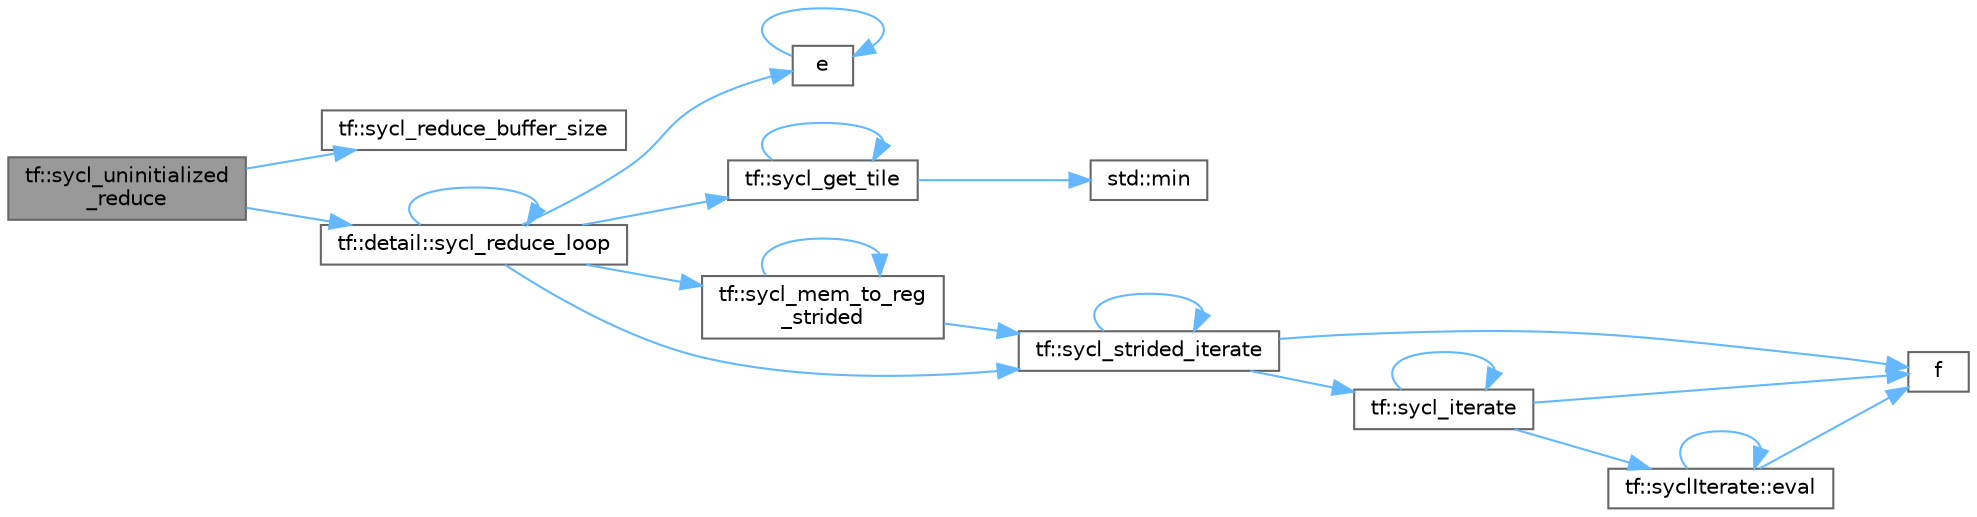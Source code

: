 digraph "tf::sycl_uninitialized_reduce"
{
 // LATEX_PDF_SIZE
  bgcolor="transparent";
  edge [fontname=Helvetica,fontsize=10,labelfontname=Helvetica,labelfontsize=10];
  node [fontname=Helvetica,fontsize=10,shape=box,height=0.2,width=0.4];
  rankdir="LR";
  Node1 [id="Node000001",label="tf::sycl_uninitialized\l_reduce",height=0.2,width=0.4,color="gray40", fillcolor="grey60", style="filled", fontcolor="black",tooltip="performs parallel reduction over a range of items without an initial value"];
  Node1 -> Node2 [id="edge1_Node000001_Node000002",color="steelblue1",style="solid",tooltip=" "];
  Node2 [id="Node000002",label="tf::sycl_reduce_buffer_size",height=0.2,width=0.4,color="grey40", fillcolor="white", style="filled",URL="$namespacetf.html#a7d5979bf44616a9019e700556aa396ba",tooltip="queries the buffer size in bytes needed to call reduce kernels"];
  Node1 -> Node3 [id="edge2_Node000001_Node000003",color="steelblue1",style="solid",tooltip=" "];
  Node3 [id="Node000003",label="tf::detail::sycl_reduce_loop",height=0.2,width=0.4,color="grey40", fillcolor="white", style="filled",URL="$namespacetf_1_1detail.html#a4aef16c380f421cd83509ed535a51add",tooltip=" "];
  Node3 -> Node4 [id="edge3_Node000003_Node000004",color="steelblue1",style="solid",tooltip=" "];
  Node4 [id="Node000004",label="e",height=0.2,width=0.4,color="grey40", fillcolor="white", style="filled",URL="$_cwise__array__power__array_8cpp.html#a9cb86ff854760bf91a154f2724a9101d",tooltip=" "];
  Node4 -> Node4 [id="edge4_Node000004_Node000004",color="steelblue1",style="solid",tooltip=" "];
  Node3 -> Node5 [id="edge5_Node000003_Node000005",color="steelblue1",style="solid",tooltip=" "];
  Node5 [id="Node000005",label="tf::sycl_get_tile",height=0.2,width=0.4,color="grey40", fillcolor="white", style="filled",URL="$namespacetf.html#afbe5a82a36acd5287b862e70be9f2f71",tooltip=" "];
  Node5 -> Node6 [id="edge6_Node000005_Node000006",color="steelblue1",style="solid",tooltip=" "];
  Node6 [id="Node000006",label="std::min",height=0.2,width=0.4,color="grey40", fillcolor="white", style="filled",URL="$namespacestd.html#ac7b9885417769949d76890454b6d072e",tooltip=" "];
  Node5 -> Node5 [id="edge7_Node000005_Node000005",color="steelblue1",style="solid",tooltip=" "];
  Node3 -> Node7 [id="edge8_Node000003_Node000007",color="steelblue1",style="solid",tooltip=" "];
  Node7 [id="Node000007",label="tf::sycl_mem_to_reg\l_strided",height=0.2,width=0.4,color="grey40", fillcolor="white", style="filled",URL="$namespacetf.html#a9eabeb17a88edba235467d197c6a5cd5",tooltip=" "];
  Node7 -> Node7 [id="edge9_Node000007_Node000007",color="steelblue1",style="solid",tooltip=" "];
  Node7 -> Node8 [id="edge10_Node000007_Node000008",color="steelblue1",style="solid",tooltip=" "];
  Node8 [id="Node000008",label="tf::sycl_strided_iterate",height=0.2,width=0.4,color="grey40", fillcolor="white", style="filled",URL="$namespacetf.html#a73c9e33667bd896e8faf6a0c9fb0ccf6",tooltip=" "];
  Node8 -> Node9 [id="edge11_Node000008_Node000009",color="steelblue1",style="solid",tooltip=" "];
  Node9 [id="Node000009",label="f",height=0.2,width=0.4,color="grey40", fillcolor="white", style="filled",URL="$cxx11__tensor__map_8cpp.html#a7f507fea02198f6cb81c86640c7b1a4e",tooltip=" "];
  Node8 -> Node10 [id="edge12_Node000008_Node000010",color="steelblue1",style="solid",tooltip=" "];
  Node10 [id="Node000010",label="tf::sycl_iterate",height=0.2,width=0.4,color="grey40", fillcolor="white", style="filled",URL="$namespacetf.html#a15d116b0d477916b4d21d13f917b639b",tooltip=" "];
  Node10 -> Node11 [id="edge13_Node000010_Node000011",color="steelblue1",style="solid",tooltip=" "];
  Node11 [id="Node000011",label="tf::syclIterate::eval",height=0.2,width=0.4,color="grey40", fillcolor="white", style="filled",URL="$structtf_1_1sycl_iterate.html#afc9c04ae9da46a69bb7557891c3c190c",tooltip=" "];
  Node11 -> Node11 [id="edge14_Node000011_Node000011",color="steelblue1",style="solid",tooltip=" "];
  Node11 -> Node9 [id="edge15_Node000011_Node000009",color="steelblue1",style="solid",tooltip=" "];
  Node10 -> Node9 [id="edge16_Node000010_Node000009",color="steelblue1",style="solid",tooltip=" "];
  Node10 -> Node10 [id="edge17_Node000010_Node000010",color="steelblue1",style="solid",tooltip=" "];
  Node8 -> Node8 [id="edge18_Node000008_Node000008",color="steelblue1",style="solid",tooltip=" "];
  Node3 -> Node3 [id="edge19_Node000003_Node000003",color="steelblue1",style="solid",tooltip=" "];
  Node3 -> Node8 [id="edge20_Node000003_Node000008",color="steelblue1",style="solid",tooltip=" "];
}
